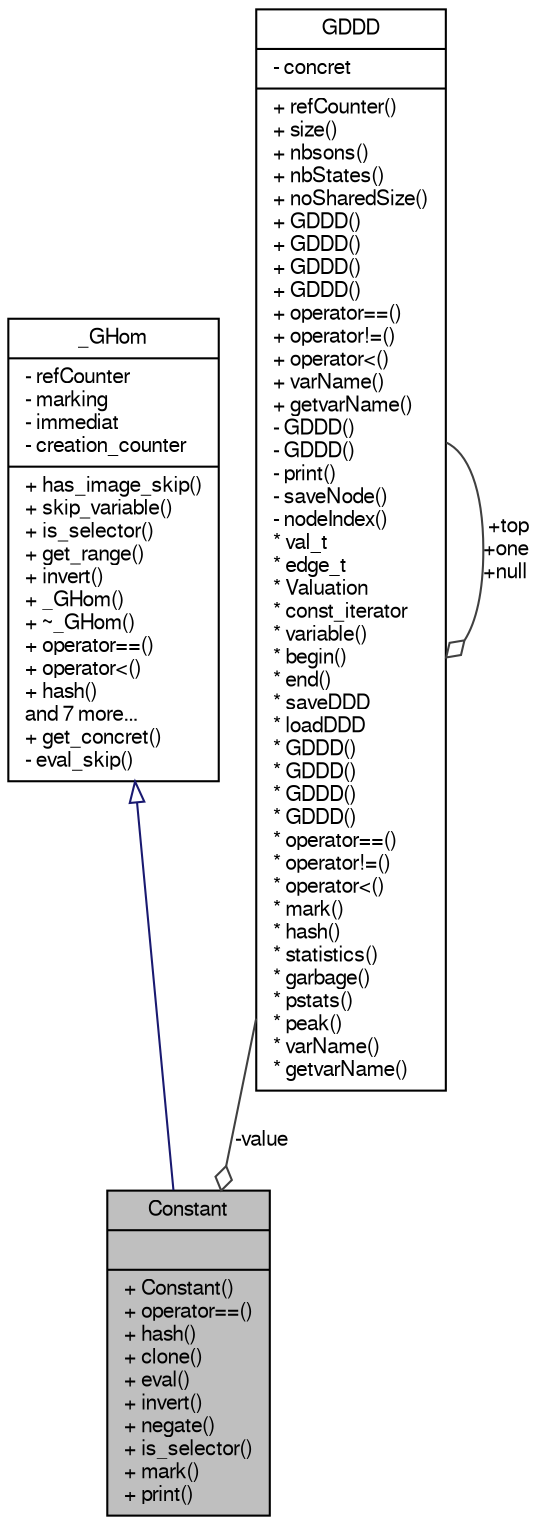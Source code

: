 digraph "Constant"
{
  edge [fontname="FreeSans",fontsize="10",labelfontname="FreeSans",labelfontsize="10"];
  node [fontname="FreeSans",fontsize="10",shape=record];
  Node1 [label="{Constant\n||+ Constant()\l+ operator==()\l+ hash()\l+ clone()\l+ eval()\l+ invert()\l+ negate()\l+ is_selector()\l+ mark()\l+ print()\l}",height=0.2,width=0.4,color="black", fillcolor="grey75", style="filled" fontcolor="black"];
  Node2 -> Node1 [dir="back",color="midnightblue",fontsize="10",style="solid",arrowtail="onormal",fontname="FreeSans"];
  Node2 [label="{_GHom\n|- refCounter\l- marking\l- immediat\l- creation_counter\l|+ has_image_skip()\l+ skip_variable()\l+ is_selector()\l+ get_range()\l+ invert()\l+ _GHom()\l+ ~_GHom()\l+ operator==()\l+ operator\<()\l+ hash()\land 7 more...\l+ get_concret()\l- eval_skip()\l}",height=0.2,width=0.4,color="black", fillcolor="white", style="filled",URL="$class__GHom.html",tooltip="The concrete data class for Homomorphisms. "];
  Node3 -> Node1 [color="grey25",fontsize="10",style="solid",label=" -value" ,arrowhead="odiamond",fontname="FreeSans"];
  Node3 [label="{GDDD\n|- concret\l|+ refCounter()\l+ size()\l+ nbsons()\l+ nbStates()\l+ noSharedSize()\l+ GDDD()\l+ GDDD()\l+ GDDD()\l+ GDDD()\l+ operator==()\l+ operator!=()\l+ operator\<()\l+ varName()\l+ getvarName()\l- GDDD()\l- GDDD()\l- print()\l- saveNode()\l- nodeIndex()\l* val_t\l* edge_t\l* Valuation\l* const_iterator\l* variable()\l* begin()\l* end()\l* saveDDD\l* loadDDD\l* GDDD()\l* GDDD()\l* GDDD()\l* GDDD()\l* operator==()\l* operator!=()\l* operator\<()\l* mark()\l* hash()\l* statistics()\l* garbage()\l* pstats()\l* peak()\l* varName()\l* getvarName()\l}",height=0.2,width=0.4,color="black", fillcolor="white", style="filled",URL="$classGDDD.html",tooltip="This class is the base class representing a Data Decision Diagram. "];
  Node3 -> Node3 [color="grey25",fontsize="10",style="solid",label=" +top\n+one\n+null" ,arrowhead="odiamond",fontname="FreeSans"];
}
